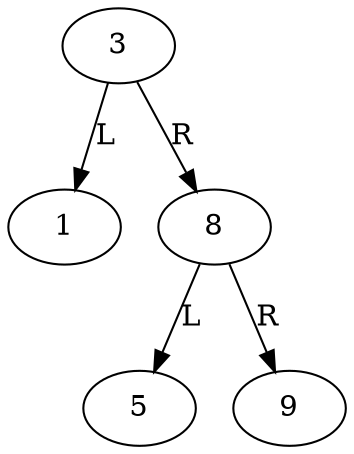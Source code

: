 digraph M {
3 ->  1 [label="L"] ;
3 ->  8 [label="R"] ;
8 ->  5 [label="L"] ;
8 ->  9 [label="R"] ;
}
